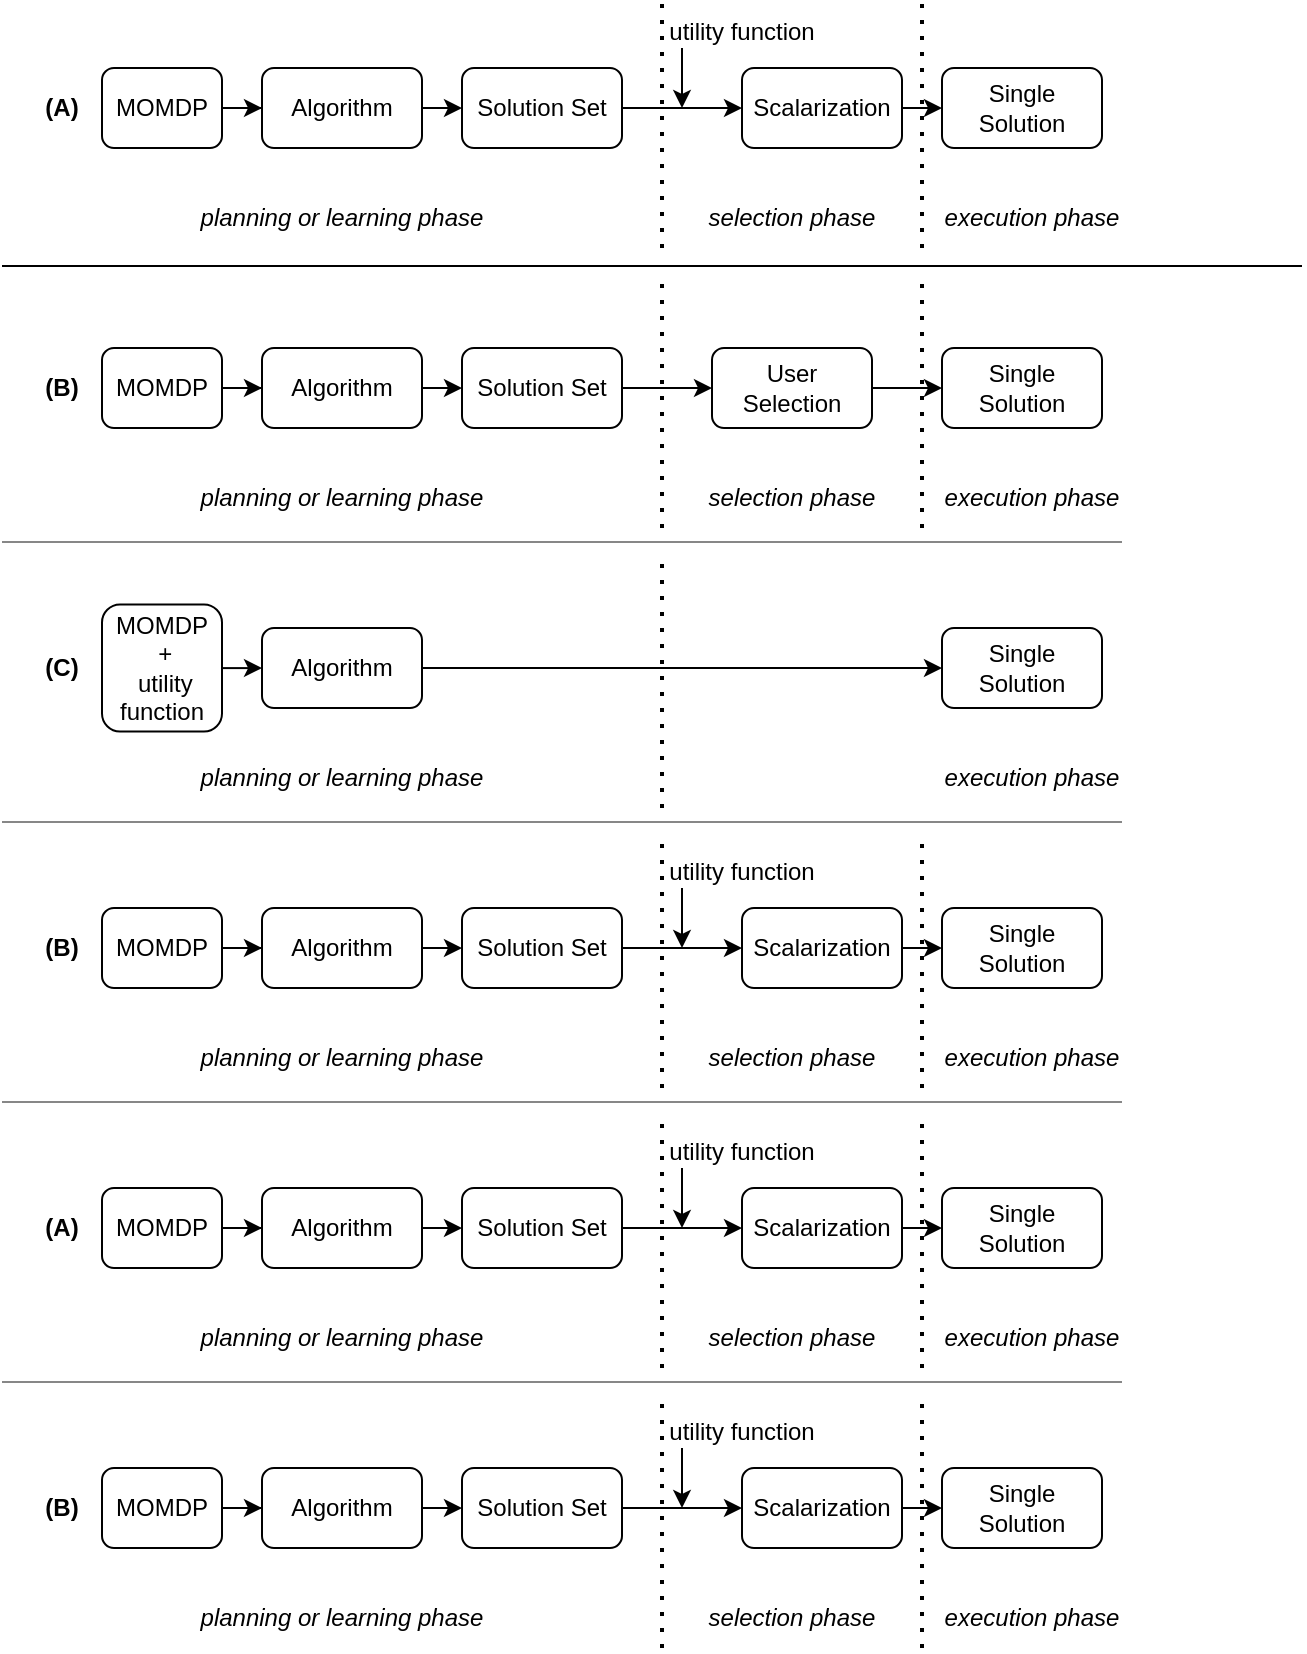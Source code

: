 <mxfile version="24.7.7">
  <diagram id="C5RBs43oDa-KdzZeNtuy" name="Page-1">
    <mxGraphModel dx="1434" dy="746" grid="1" gridSize="10" guides="1" tooltips="1" connect="1" arrows="1" fold="1" page="1" pageScale="1" pageWidth="827" pageHeight="1169" math="0" shadow="0">
      <root>
        <mxCell id="WIyWlLk6GJQsqaUBKTNV-0" />
        <mxCell id="WIyWlLk6GJQsqaUBKTNV-1" parent="WIyWlLk6GJQsqaUBKTNV-0" />
        <mxCell id="WIyWlLk6GJQsqaUBKTNV-2" value="" style="rounded=0;html=1;jettySize=auto;orthogonalLoop=1;fontSize=11;endArrow=classic;endFill=1;endSize=6;strokeWidth=1;shadow=0;labelBackgroundColor=none;edgeStyle=orthogonalEdgeStyle;entryX=0;entryY=0.5;entryDx=0;entryDy=0;" parent="WIyWlLk6GJQsqaUBKTNV-1" source="WIyWlLk6GJQsqaUBKTNV-3" target="WIyWlLk6GJQsqaUBKTNV-7" edge="1">
          <mxGeometry relative="1" as="geometry">
            <mxPoint x="160" y="73" as="targetPoint" />
          </mxGeometry>
        </mxCell>
        <mxCell id="WIyWlLk6GJQsqaUBKTNV-3" value="MOMDP" style="rounded=1;whiteSpace=wrap;html=1;fontSize=12;glass=0;strokeWidth=1;shadow=0;" parent="WIyWlLk6GJQsqaUBKTNV-1" vertex="1">
          <mxGeometry x="50" y="53" width="60" height="40" as="geometry" />
        </mxCell>
        <mxCell id="WIyWlLk6GJQsqaUBKTNV-4" value="" style="rounded=0;html=1;jettySize=auto;orthogonalLoop=1;fontSize=11;endArrow=classic;endFill=1;endSize=6;strokeWidth=1;shadow=0;labelBackgroundColor=none;edgeStyle=orthogonalEdgeStyle;exitX=1;exitY=0.5;exitDx=0;exitDy=0;entryX=0;entryY=0.5;entryDx=0;entryDy=0;" parent="WIyWlLk6GJQsqaUBKTNV-1" source="WIyWlLk6GJQsqaUBKTNV-7" target="co0fmw5V9fzFpIDW-5lj-5" edge="1">
          <mxGeometry y="20" relative="1" as="geometry">
            <mxPoint as="offset" />
            <mxPoint x="210" y="113" as="sourcePoint" />
            <mxPoint x="280" y="73" as="targetPoint" />
          </mxGeometry>
        </mxCell>
        <mxCell id="WIyWlLk6GJQsqaUBKTNV-7" value="Algorithm" style="rounded=1;whiteSpace=wrap;html=1;fontSize=12;glass=0;strokeWidth=1;shadow=0;" parent="WIyWlLk6GJQsqaUBKTNV-1" vertex="1">
          <mxGeometry x="130" y="53" width="80" height="40" as="geometry" />
        </mxCell>
        <mxCell id="co0fmw5V9fzFpIDW-5lj-0" value="" style="endArrow=none;dashed=1;html=1;dashPattern=1 3;strokeWidth=2;rounded=0;entryX=0;entryY=0;entryDx=0;entryDy=0;" edge="1" parent="WIyWlLk6GJQsqaUBKTNV-1" target="co0fmw5V9fzFpIDW-5lj-9">
          <mxGeometry width="50" height="50" relative="1" as="geometry">
            <mxPoint x="330" y="143" as="sourcePoint" />
            <mxPoint x="330" y="-17" as="targetPoint" />
          </mxGeometry>
        </mxCell>
        <mxCell id="co0fmw5V9fzFpIDW-5lj-1" value="Scalarization" style="rounded=1;whiteSpace=wrap;html=1;fontSize=12;glass=0;strokeWidth=1;shadow=0;" vertex="1" parent="WIyWlLk6GJQsqaUBKTNV-1">
          <mxGeometry x="370" y="53" width="80" height="40" as="geometry" />
        </mxCell>
        <mxCell id="co0fmw5V9fzFpIDW-5lj-3" value="" style="edgeStyle=orthogonalEdgeStyle;rounded=0;orthogonalLoop=1;jettySize=auto;html=1;exitX=1;exitY=0.5;exitDx=0;exitDy=0;entryX=0;entryY=0.5;entryDx=0;entryDy=0;" edge="1" parent="WIyWlLk6GJQsqaUBKTNV-1" source="co0fmw5V9fzFpIDW-5lj-1" target="co0fmw5V9fzFpIDW-5lj-4">
          <mxGeometry relative="1" as="geometry">
            <mxPoint x="500" y="73" as="sourcePoint" />
            <mxPoint x="390" y="73" as="targetPoint" />
          </mxGeometry>
        </mxCell>
        <mxCell id="co0fmw5V9fzFpIDW-5lj-4" value="Single Solution" style="rounded=1;whiteSpace=wrap;html=1;fontSize=12;glass=0;strokeWidth=1;shadow=0;" vertex="1" parent="WIyWlLk6GJQsqaUBKTNV-1">
          <mxGeometry x="470" y="53" width="80" height="40" as="geometry" />
        </mxCell>
        <mxCell id="co0fmw5V9fzFpIDW-5lj-7" value="" style="edgeStyle=orthogonalEdgeStyle;rounded=0;orthogonalLoop=1;jettySize=auto;html=1;" edge="1" parent="WIyWlLk6GJQsqaUBKTNV-1" source="co0fmw5V9fzFpIDW-5lj-5" target="co0fmw5V9fzFpIDW-5lj-1">
          <mxGeometry relative="1" as="geometry" />
        </mxCell>
        <mxCell id="co0fmw5V9fzFpIDW-5lj-5" value="Solution Set" style="rounded=1;whiteSpace=wrap;html=1;fontSize=12;glass=0;strokeWidth=1;shadow=0;" vertex="1" parent="WIyWlLk6GJQsqaUBKTNV-1">
          <mxGeometry x="230" y="53" width="80" height="40" as="geometry" />
        </mxCell>
        <mxCell id="co0fmw5V9fzFpIDW-5lj-8" value="" style="endArrow=classic;html=1;rounded=0;" edge="1" parent="WIyWlLk6GJQsqaUBKTNV-1">
          <mxGeometry width="50" height="50" relative="1" as="geometry">
            <mxPoint x="340" y="43" as="sourcePoint" />
            <mxPoint x="340" y="73" as="targetPoint" />
          </mxGeometry>
        </mxCell>
        <mxCell id="co0fmw5V9fzFpIDW-5lj-9" value="utility function" style="text;html=1;align=center;verticalAlign=middle;whiteSpace=wrap;rounded=0;" vertex="1" parent="WIyWlLk6GJQsqaUBKTNV-1">
          <mxGeometry x="330" y="20" width="80" height="30" as="geometry" />
        </mxCell>
        <mxCell id="co0fmw5V9fzFpIDW-5lj-11" value="&lt;b&gt;(A)&lt;/b&gt;" style="text;html=1;align=center;verticalAlign=middle;whiteSpace=wrap;rounded=0;" vertex="1" parent="WIyWlLk6GJQsqaUBKTNV-1">
          <mxGeometry y="58" width="60" height="30" as="geometry" />
        </mxCell>
        <mxCell id="co0fmw5V9fzFpIDW-5lj-12" value="&lt;i&gt;planning or learning phase&lt;/i&gt;" style="text;html=1;align=center;verticalAlign=middle;whiteSpace=wrap;rounded=0;" vertex="1" parent="WIyWlLk6GJQsqaUBKTNV-1">
          <mxGeometry x="95" y="113" width="150" height="30" as="geometry" />
        </mxCell>
        <mxCell id="co0fmw5V9fzFpIDW-5lj-13" value="&lt;i&gt;selection phase&lt;/i&gt;" style="text;html=1;align=center;verticalAlign=middle;whiteSpace=wrap;rounded=0;" vertex="1" parent="WIyWlLk6GJQsqaUBKTNV-1">
          <mxGeometry x="350" y="113" width="90" height="30" as="geometry" />
        </mxCell>
        <mxCell id="co0fmw5V9fzFpIDW-5lj-14" value="" style="endArrow=none;dashed=1;html=1;dashPattern=1 3;strokeWidth=2;rounded=0;entryX=0;entryY=0;entryDx=0;entryDy=0;" edge="1" parent="WIyWlLk6GJQsqaUBKTNV-1">
          <mxGeometry width="50" height="50" relative="1" as="geometry">
            <mxPoint x="460" y="143" as="sourcePoint" />
            <mxPoint x="460" y="20" as="targetPoint" />
          </mxGeometry>
        </mxCell>
        <mxCell id="co0fmw5V9fzFpIDW-5lj-15" value="&lt;i&gt;execution phase&lt;/i&gt;" style="text;html=1;align=center;verticalAlign=middle;whiteSpace=wrap;rounded=0;" vertex="1" parent="WIyWlLk6GJQsqaUBKTNV-1">
          <mxGeometry x="470" y="113" width="90" height="30" as="geometry" />
        </mxCell>
        <mxCell id="co0fmw5V9fzFpIDW-5lj-16" value="" style="rounded=0;html=1;jettySize=auto;orthogonalLoop=1;fontSize=11;endArrow=classic;endFill=1;endSize=6;strokeWidth=1;shadow=0;labelBackgroundColor=none;edgeStyle=orthogonalEdgeStyle;entryX=0;entryY=0.5;entryDx=0;entryDy=0;" edge="1" parent="WIyWlLk6GJQsqaUBKTNV-1" source="co0fmw5V9fzFpIDW-5lj-17" target="co0fmw5V9fzFpIDW-5lj-19">
          <mxGeometry relative="1" as="geometry">
            <mxPoint x="160" y="213" as="targetPoint" />
          </mxGeometry>
        </mxCell>
        <mxCell id="co0fmw5V9fzFpIDW-5lj-17" value="MOMDP" style="rounded=1;whiteSpace=wrap;html=1;fontSize=12;glass=0;strokeWidth=1;shadow=0;" vertex="1" parent="WIyWlLk6GJQsqaUBKTNV-1">
          <mxGeometry x="50" y="193" width="60" height="40" as="geometry" />
        </mxCell>
        <mxCell id="co0fmw5V9fzFpIDW-5lj-18" value="" style="rounded=0;html=1;jettySize=auto;orthogonalLoop=1;fontSize=11;endArrow=classic;endFill=1;endSize=6;strokeWidth=1;shadow=0;labelBackgroundColor=none;edgeStyle=orthogonalEdgeStyle;exitX=1;exitY=0.5;exitDx=0;exitDy=0;entryX=0;entryY=0.5;entryDx=0;entryDy=0;" edge="1" parent="WIyWlLk6GJQsqaUBKTNV-1" source="co0fmw5V9fzFpIDW-5lj-19" target="co0fmw5V9fzFpIDW-5lj-25">
          <mxGeometry y="20" relative="1" as="geometry">
            <mxPoint as="offset" />
            <mxPoint x="210" y="253" as="sourcePoint" />
            <mxPoint x="280" y="213" as="targetPoint" />
          </mxGeometry>
        </mxCell>
        <mxCell id="co0fmw5V9fzFpIDW-5lj-19" value="Algorithm" style="rounded=1;whiteSpace=wrap;html=1;fontSize=12;glass=0;strokeWidth=1;shadow=0;" vertex="1" parent="WIyWlLk6GJQsqaUBKTNV-1">
          <mxGeometry x="130" y="193" width="80" height="40" as="geometry" />
        </mxCell>
        <mxCell id="co0fmw5V9fzFpIDW-5lj-20" value="" style="endArrow=none;dashed=1;html=1;dashPattern=1 3;strokeWidth=2;rounded=0;entryX=0;entryY=0;entryDx=0;entryDy=0;" edge="1" parent="WIyWlLk6GJQsqaUBKTNV-1">
          <mxGeometry width="50" height="50" relative="1" as="geometry">
            <mxPoint x="330" y="283" as="sourcePoint" />
            <mxPoint x="330" y="160" as="targetPoint" />
          </mxGeometry>
        </mxCell>
        <mxCell id="co0fmw5V9fzFpIDW-5lj-21" value="User Selection" style="rounded=1;whiteSpace=wrap;html=1;fontSize=12;glass=0;strokeWidth=1;shadow=0;" vertex="1" parent="WIyWlLk6GJQsqaUBKTNV-1">
          <mxGeometry x="355" y="193" width="80" height="40" as="geometry" />
        </mxCell>
        <mxCell id="co0fmw5V9fzFpIDW-5lj-22" value="" style="edgeStyle=orthogonalEdgeStyle;rounded=0;orthogonalLoop=1;jettySize=auto;html=1;exitX=1;exitY=0.5;exitDx=0;exitDy=0;entryX=0;entryY=0.5;entryDx=0;entryDy=0;" edge="1" parent="WIyWlLk6GJQsqaUBKTNV-1" source="co0fmw5V9fzFpIDW-5lj-21" target="co0fmw5V9fzFpIDW-5lj-23">
          <mxGeometry relative="1" as="geometry">
            <mxPoint x="500" y="213" as="sourcePoint" />
            <mxPoint x="390" y="213" as="targetPoint" />
          </mxGeometry>
        </mxCell>
        <mxCell id="co0fmw5V9fzFpIDW-5lj-23" value="Single Solution" style="rounded=1;whiteSpace=wrap;html=1;fontSize=12;glass=0;strokeWidth=1;shadow=0;" vertex="1" parent="WIyWlLk6GJQsqaUBKTNV-1">
          <mxGeometry x="470" y="193" width="80" height="40" as="geometry" />
        </mxCell>
        <mxCell id="co0fmw5V9fzFpIDW-5lj-24" value="" style="edgeStyle=orthogonalEdgeStyle;rounded=0;orthogonalLoop=1;jettySize=auto;html=1;" edge="1" parent="WIyWlLk6GJQsqaUBKTNV-1" source="co0fmw5V9fzFpIDW-5lj-25" target="co0fmw5V9fzFpIDW-5lj-21">
          <mxGeometry relative="1" as="geometry" />
        </mxCell>
        <mxCell id="co0fmw5V9fzFpIDW-5lj-25" value="Solution Set" style="rounded=1;whiteSpace=wrap;html=1;fontSize=12;glass=0;strokeWidth=1;shadow=0;" vertex="1" parent="WIyWlLk6GJQsqaUBKTNV-1">
          <mxGeometry x="230" y="193" width="80" height="40" as="geometry" />
        </mxCell>
        <mxCell id="co0fmw5V9fzFpIDW-5lj-28" value="&lt;b&gt;(B)&lt;/b&gt;" style="text;html=1;align=center;verticalAlign=middle;whiteSpace=wrap;rounded=0;" vertex="1" parent="WIyWlLk6GJQsqaUBKTNV-1">
          <mxGeometry y="198" width="60" height="30" as="geometry" />
        </mxCell>
        <mxCell id="co0fmw5V9fzFpIDW-5lj-29" value="&lt;i&gt;planning or learning phase&lt;/i&gt;" style="text;html=1;align=center;verticalAlign=middle;whiteSpace=wrap;rounded=0;" vertex="1" parent="WIyWlLk6GJQsqaUBKTNV-1">
          <mxGeometry x="95" y="253" width="150" height="30" as="geometry" />
        </mxCell>
        <mxCell id="co0fmw5V9fzFpIDW-5lj-30" value="&lt;i&gt;selection phase&lt;/i&gt;" style="text;html=1;align=center;verticalAlign=middle;whiteSpace=wrap;rounded=0;" vertex="1" parent="WIyWlLk6GJQsqaUBKTNV-1">
          <mxGeometry x="350" y="253" width="90" height="30" as="geometry" />
        </mxCell>
        <mxCell id="co0fmw5V9fzFpIDW-5lj-31" value="" style="endArrow=none;dashed=1;html=1;dashPattern=1 3;strokeWidth=2;rounded=0;entryX=0;entryY=0;entryDx=0;entryDy=0;" edge="1" parent="WIyWlLk6GJQsqaUBKTNV-1">
          <mxGeometry width="50" height="50" relative="1" as="geometry">
            <mxPoint x="460" y="283" as="sourcePoint" />
            <mxPoint x="460" y="160" as="targetPoint" />
          </mxGeometry>
        </mxCell>
        <mxCell id="co0fmw5V9fzFpIDW-5lj-32" value="&lt;i&gt;execution phase&lt;/i&gt;" style="text;html=1;align=center;verticalAlign=middle;whiteSpace=wrap;rounded=0;" vertex="1" parent="WIyWlLk6GJQsqaUBKTNV-1">
          <mxGeometry x="470" y="253" width="90" height="30" as="geometry" />
        </mxCell>
        <mxCell id="co0fmw5V9fzFpIDW-5lj-33" value="" style="rounded=0;html=1;jettySize=auto;orthogonalLoop=1;fontSize=11;endArrow=classic;endFill=1;endSize=6;strokeWidth=1;shadow=0;labelBackgroundColor=none;edgeStyle=orthogonalEdgeStyle;entryX=0;entryY=0.5;entryDx=0;entryDy=0;" edge="1" parent="WIyWlLk6GJQsqaUBKTNV-1" source="co0fmw5V9fzFpIDW-5lj-34" target="co0fmw5V9fzFpIDW-5lj-36">
          <mxGeometry relative="1" as="geometry">
            <mxPoint x="160" y="353" as="targetPoint" />
          </mxGeometry>
        </mxCell>
        <mxCell id="co0fmw5V9fzFpIDW-5lj-34" value="MOMDP&lt;div&gt;&amp;nbsp;+&lt;/div&gt;&lt;div&gt;&amp;nbsp;utility function&lt;/div&gt;" style="rounded=1;whiteSpace=wrap;html=1;fontSize=12;glass=0;strokeWidth=1;shadow=0;" vertex="1" parent="WIyWlLk6GJQsqaUBKTNV-1">
          <mxGeometry x="50" y="321.25" width="60" height="63.5" as="geometry" />
        </mxCell>
        <mxCell id="co0fmw5V9fzFpIDW-5lj-35" value="" style="rounded=0;html=1;jettySize=auto;orthogonalLoop=1;fontSize=11;endArrow=classic;endFill=1;endSize=6;strokeWidth=1;shadow=0;labelBackgroundColor=none;edgeStyle=orthogonalEdgeStyle;exitX=1;exitY=0.5;exitDx=0;exitDy=0;entryX=0;entryY=0.5;entryDx=0;entryDy=0;" edge="1" parent="WIyWlLk6GJQsqaUBKTNV-1" source="co0fmw5V9fzFpIDW-5lj-36" target="co0fmw5V9fzFpIDW-5lj-40">
          <mxGeometry y="20" relative="1" as="geometry">
            <mxPoint as="offset" />
            <mxPoint x="210" y="393" as="sourcePoint" />
            <mxPoint x="230" y="353" as="targetPoint" />
          </mxGeometry>
        </mxCell>
        <mxCell id="co0fmw5V9fzFpIDW-5lj-36" value="Algorithm" style="rounded=1;whiteSpace=wrap;html=1;fontSize=12;glass=0;strokeWidth=1;shadow=0;" vertex="1" parent="WIyWlLk6GJQsqaUBKTNV-1">
          <mxGeometry x="130" y="333" width="80" height="40" as="geometry" />
        </mxCell>
        <mxCell id="co0fmw5V9fzFpIDW-5lj-37" value="" style="endArrow=none;dashed=1;html=1;dashPattern=1 3;strokeWidth=2;rounded=0;entryX=0;entryY=0;entryDx=0;entryDy=0;" edge="1" parent="WIyWlLk6GJQsqaUBKTNV-1">
          <mxGeometry width="50" height="50" relative="1" as="geometry">
            <mxPoint x="330" y="423" as="sourcePoint" />
            <mxPoint x="330" y="300" as="targetPoint" />
          </mxGeometry>
        </mxCell>
        <mxCell id="co0fmw5V9fzFpIDW-5lj-40" value="Single Solution" style="rounded=1;whiteSpace=wrap;html=1;fontSize=12;glass=0;strokeWidth=1;shadow=0;" vertex="1" parent="WIyWlLk6GJQsqaUBKTNV-1">
          <mxGeometry x="470" y="333" width="80" height="40" as="geometry" />
        </mxCell>
        <mxCell id="co0fmw5V9fzFpIDW-5lj-45" value="&lt;b&gt;(C)&lt;/b&gt;" style="text;html=1;align=center;verticalAlign=middle;whiteSpace=wrap;rounded=0;" vertex="1" parent="WIyWlLk6GJQsqaUBKTNV-1">
          <mxGeometry y="338" width="60" height="30" as="geometry" />
        </mxCell>
        <mxCell id="co0fmw5V9fzFpIDW-5lj-46" value="&lt;i&gt;planning or learning phase&lt;/i&gt;" style="text;html=1;align=center;verticalAlign=middle;whiteSpace=wrap;rounded=0;" vertex="1" parent="WIyWlLk6GJQsqaUBKTNV-1">
          <mxGeometry x="95" y="393" width="150" height="30" as="geometry" />
        </mxCell>
        <mxCell id="co0fmw5V9fzFpIDW-5lj-49" value="&lt;i&gt;execution phase&lt;/i&gt;" style="text;html=1;align=center;verticalAlign=middle;whiteSpace=wrap;rounded=0;" vertex="1" parent="WIyWlLk6GJQsqaUBKTNV-1">
          <mxGeometry x="470" y="393" width="90" height="30" as="geometry" />
        </mxCell>
        <mxCell id="co0fmw5V9fzFpIDW-5lj-50" value="" style="rounded=0;html=1;jettySize=auto;orthogonalLoop=1;fontSize=11;endArrow=classic;endFill=1;endSize=6;strokeWidth=1;shadow=0;labelBackgroundColor=none;edgeStyle=orthogonalEdgeStyle;entryX=0;entryY=0.5;entryDx=0;entryDy=0;" edge="1" parent="WIyWlLk6GJQsqaUBKTNV-1" source="co0fmw5V9fzFpIDW-5lj-51" target="co0fmw5V9fzFpIDW-5lj-53">
          <mxGeometry relative="1" as="geometry">
            <mxPoint x="160" y="493" as="targetPoint" />
          </mxGeometry>
        </mxCell>
        <mxCell id="co0fmw5V9fzFpIDW-5lj-51" value="MOMDP" style="rounded=1;whiteSpace=wrap;html=1;fontSize=12;glass=0;strokeWidth=1;shadow=0;" vertex="1" parent="WIyWlLk6GJQsqaUBKTNV-1">
          <mxGeometry x="50" y="473" width="60" height="40" as="geometry" />
        </mxCell>
        <mxCell id="co0fmw5V9fzFpIDW-5lj-52" value="" style="rounded=0;html=1;jettySize=auto;orthogonalLoop=1;fontSize=11;endArrow=classic;endFill=1;endSize=6;strokeWidth=1;shadow=0;labelBackgroundColor=none;edgeStyle=orthogonalEdgeStyle;exitX=1;exitY=0.5;exitDx=0;exitDy=0;entryX=0;entryY=0.5;entryDx=0;entryDy=0;" edge="1" parent="WIyWlLk6GJQsqaUBKTNV-1" source="co0fmw5V9fzFpIDW-5lj-53" target="co0fmw5V9fzFpIDW-5lj-59">
          <mxGeometry y="20" relative="1" as="geometry">
            <mxPoint as="offset" />
            <mxPoint x="210" y="533" as="sourcePoint" />
            <mxPoint x="280" y="493" as="targetPoint" />
          </mxGeometry>
        </mxCell>
        <mxCell id="co0fmw5V9fzFpIDW-5lj-53" value="Algorithm" style="rounded=1;whiteSpace=wrap;html=1;fontSize=12;glass=0;strokeWidth=1;shadow=0;" vertex="1" parent="WIyWlLk6GJQsqaUBKTNV-1">
          <mxGeometry x="130" y="473" width="80" height="40" as="geometry" />
        </mxCell>
        <mxCell id="co0fmw5V9fzFpIDW-5lj-54" value="" style="endArrow=none;dashed=1;html=1;dashPattern=1 3;strokeWidth=2;rounded=0;entryX=0;entryY=0;entryDx=0;entryDy=0;" edge="1" parent="WIyWlLk6GJQsqaUBKTNV-1" target="co0fmw5V9fzFpIDW-5lj-61">
          <mxGeometry width="50" height="50" relative="1" as="geometry">
            <mxPoint x="330" y="563" as="sourcePoint" />
            <mxPoint x="330" y="403" as="targetPoint" />
          </mxGeometry>
        </mxCell>
        <mxCell id="co0fmw5V9fzFpIDW-5lj-55" value="Scalarization" style="rounded=1;whiteSpace=wrap;html=1;fontSize=12;glass=0;strokeWidth=1;shadow=0;" vertex="1" parent="WIyWlLk6GJQsqaUBKTNV-1">
          <mxGeometry x="370" y="473" width="80" height="40" as="geometry" />
        </mxCell>
        <mxCell id="co0fmw5V9fzFpIDW-5lj-56" value="" style="edgeStyle=orthogonalEdgeStyle;rounded=0;orthogonalLoop=1;jettySize=auto;html=1;exitX=1;exitY=0.5;exitDx=0;exitDy=0;entryX=0;entryY=0.5;entryDx=0;entryDy=0;" edge="1" parent="WIyWlLk6GJQsqaUBKTNV-1" source="co0fmw5V9fzFpIDW-5lj-55" target="co0fmw5V9fzFpIDW-5lj-57">
          <mxGeometry relative="1" as="geometry">
            <mxPoint x="500" y="493" as="sourcePoint" />
            <mxPoint x="390" y="493" as="targetPoint" />
          </mxGeometry>
        </mxCell>
        <mxCell id="co0fmw5V9fzFpIDW-5lj-57" value="Single Solution" style="rounded=1;whiteSpace=wrap;html=1;fontSize=12;glass=0;strokeWidth=1;shadow=0;" vertex="1" parent="WIyWlLk6GJQsqaUBKTNV-1">
          <mxGeometry x="470" y="473" width="80" height="40" as="geometry" />
        </mxCell>
        <mxCell id="co0fmw5V9fzFpIDW-5lj-58" value="" style="edgeStyle=orthogonalEdgeStyle;rounded=0;orthogonalLoop=1;jettySize=auto;html=1;" edge="1" parent="WIyWlLk6GJQsqaUBKTNV-1" source="co0fmw5V9fzFpIDW-5lj-59" target="co0fmw5V9fzFpIDW-5lj-55">
          <mxGeometry relative="1" as="geometry" />
        </mxCell>
        <mxCell id="co0fmw5V9fzFpIDW-5lj-59" value="Solution Set" style="rounded=1;whiteSpace=wrap;html=1;fontSize=12;glass=0;strokeWidth=1;shadow=0;" vertex="1" parent="WIyWlLk6GJQsqaUBKTNV-1">
          <mxGeometry x="230" y="473" width="80" height="40" as="geometry" />
        </mxCell>
        <mxCell id="co0fmw5V9fzFpIDW-5lj-60" value="" style="endArrow=classic;html=1;rounded=0;" edge="1" parent="WIyWlLk6GJQsqaUBKTNV-1">
          <mxGeometry width="50" height="50" relative="1" as="geometry">
            <mxPoint x="340" y="463" as="sourcePoint" />
            <mxPoint x="340" y="493" as="targetPoint" />
          </mxGeometry>
        </mxCell>
        <mxCell id="co0fmw5V9fzFpIDW-5lj-61" value="utility function" style="text;html=1;align=center;verticalAlign=middle;whiteSpace=wrap;rounded=0;" vertex="1" parent="WIyWlLk6GJQsqaUBKTNV-1">
          <mxGeometry x="330" y="440" width="80" height="30" as="geometry" />
        </mxCell>
        <mxCell id="co0fmw5V9fzFpIDW-5lj-62" value="&lt;b&gt;(B)&lt;/b&gt;" style="text;html=1;align=center;verticalAlign=middle;whiteSpace=wrap;rounded=0;" vertex="1" parent="WIyWlLk6GJQsqaUBKTNV-1">
          <mxGeometry y="478" width="60" height="30" as="geometry" />
        </mxCell>
        <mxCell id="co0fmw5V9fzFpIDW-5lj-63" value="&lt;i&gt;planning or learning phase&lt;/i&gt;" style="text;html=1;align=center;verticalAlign=middle;whiteSpace=wrap;rounded=0;" vertex="1" parent="WIyWlLk6GJQsqaUBKTNV-1">
          <mxGeometry x="95" y="533" width="150" height="30" as="geometry" />
        </mxCell>
        <mxCell id="co0fmw5V9fzFpIDW-5lj-64" value="&lt;i&gt;selection phase&lt;/i&gt;" style="text;html=1;align=center;verticalAlign=middle;whiteSpace=wrap;rounded=0;" vertex="1" parent="WIyWlLk6GJQsqaUBKTNV-1">
          <mxGeometry x="350" y="533" width="90" height="30" as="geometry" />
        </mxCell>
        <mxCell id="co0fmw5V9fzFpIDW-5lj-65" value="" style="endArrow=none;dashed=1;html=1;dashPattern=1 3;strokeWidth=2;rounded=0;entryX=0;entryY=0;entryDx=0;entryDy=0;" edge="1" parent="WIyWlLk6GJQsqaUBKTNV-1">
          <mxGeometry width="50" height="50" relative="1" as="geometry">
            <mxPoint x="460" y="563" as="sourcePoint" />
            <mxPoint x="460" y="440" as="targetPoint" />
          </mxGeometry>
        </mxCell>
        <mxCell id="co0fmw5V9fzFpIDW-5lj-66" value="&lt;i&gt;execution phase&lt;/i&gt;" style="text;html=1;align=center;verticalAlign=middle;whiteSpace=wrap;rounded=0;" vertex="1" parent="WIyWlLk6GJQsqaUBKTNV-1">
          <mxGeometry x="470" y="533" width="90" height="30" as="geometry" />
        </mxCell>
        <mxCell id="co0fmw5V9fzFpIDW-5lj-67" value="" style="rounded=0;html=1;jettySize=auto;orthogonalLoop=1;fontSize=11;endArrow=classic;endFill=1;endSize=6;strokeWidth=1;shadow=0;labelBackgroundColor=none;edgeStyle=orthogonalEdgeStyle;entryX=0;entryY=0.5;entryDx=0;entryDy=0;" edge="1" parent="WIyWlLk6GJQsqaUBKTNV-1" source="co0fmw5V9fzFpIDW-5lj-68" target="co0fmw5V9fzFpIDW-5lj-70">
          <mxGeometry relative="1" as="geometry">
            <mxPoint x="160" y="633" as="targetPoint" />
          </mxGeometry>
        </mxCell>
        <mxCell id="co0fmw5V9fzFpIDW-5lj-68" value="MOMDP" style="rounded=1;whiteSpace=wrap;html=1;fontSize=12;glass=0;strokeWidth=1;shadow=0;" vertex="1" parent="WIyWlLk6GJQsqaUBKTNV-1">
          <mxGeometry x="50" y="613" width="60" height="40" as="geometry" />
        </mxCell>
        <mxCell id="co0fmw5V9fzFpIDW-5lj-69" value="" style="rounded=0;html=1;jettySize=auto;orthogonalLoop=1;fontSize=11;endArrow=classic;endFill=1;endSize=6;strokeWidth=1;shadow=0;labelBackgroundColor=none;edgeStyle=orthogonalEdgeStyle;exitX=1;exitY=0.5;exitDx=0;exitDy=0;entryX=0;entryY=0.5;entryDx=0;entryDy=0;" edge="1" parent="WIyWlLk6GJQsqaUBKTNV-1" source="co0fmw5V9fzFpIDW-5lj-70" target="co0fmw5V9fzFpIDW-5lj-76">
          <mxGeometry y="20" relative="1" as="geometry">
            <mxPoint as="offset" />
            <mxPoint x="210" y="673" as="sourcePoint" />
            <mxPoint x="280" y="633" as="targetPoint" />
          </mxGeometry>
        </mxCell>
        <mxCell id="co0fmw5V9fzFpIDW-5lj-70" value="Algorithm" style="rounded=1;whiteSpace=wrap;html=1;fontSize=12;glass=0;strokeWidth=1;shadow=0;" vertex="1" parent="WIyWlLk6GJQsqaUBKTNV-1">
          <mxGeometry x="130" y="613" width="80" height="40" as="geometry" />
        </mxCell>
        <mxCell id="co0fmw5V9fzFpIDW-5lj-71" value="" style="endArrow=none;dashed=1;html=1;dashPattern=1 3;strokeWidth=2;rounded=0;entryX=0;entryY=0;entryDx=0;entryDy=0;" edge="1" parent="WIyWlLk6GJQsqaUBKTNV-1" target="co0fmw5V9fzFpIDW-5lj-78">
          <mxGeometry width="50" height="50" relative="1" as="geometry">
            <mxPoint x="330" y="703" as="sourcePoint" />
            <mxPoint x="330" y="543" as="targetPoint" />
          </mxGeometry>
        </mxCell>
        <mxCell id="co0fmw5V9fzFpIDW-5lj-72" value="Scalarization" style="rounded=1;whiteSpace=wrap;html=1;fontSize=12;glass=0;strokeWidth=1;shadow=0;" vertex="1" parent="WIyWlLk6GJQsqaUBKTNV-1">
          <mxGeometry x="370" y="613" width="80" height="40" as="geometry" />
        </mxCell>
        <mxCell id="co0fmw5V9fzFpIDW-5lj-73" value="" style="edgeStyle=orthogonalEdgeStyle;rounded=0;orthogonalLoop=1;jettySize=auto;html=1;exitX=1;exitY=0.5;exitDx=0;exitDy=0;entryX=0;entryY=0.5;entryDx=0;entryDy=0;" edge="1" parent="WIyWlLk6GJQsqaUBKTNV-1" source="co0fmw5V9fzFpIDW-5lj-72" target="co0fmw5V9fzFpIDW-5lj-74">
          <mxGeometry relative="1" as="geometry">
            <mxPoint x="500" y="633" as="sourcePoint" />
            <mxPoint x="390" y="633" as="targetPoint" />
          </mxGeometry>
        </mxCell>
        <mxCell id="co0fmw5V9fzFpIDW-5lj-74" value="Single Solution" style="rounded=1;whiteSpace=wrap;html=1;fontSize=12;glass=0;strokeWidth=1;shadow=0;" vertex="1" parent="WIyWlLk6GJQsqaUBKTNV-1">
          <mxGeometry x="470" y="613" width="80" height="40" as="geometry" />
        </mxCell>
        <mxCell id="co0fmw5V9fzFpIDW-5lj-75" value="" style="edgeStyle=orthogonalEdgeStyle;rounded=0;orthogonalLoop=1;jettySize=auto;html=1;" edge="1" parent="WIyWlLk6GJQsqaUBKTNV-1" source="co0fmw5V9fzFpIDW-5lj-76" target="co0fmw5V9fzFpIDW-5lj-72">
          <mxGeometry relative="1" as="geometry" />
        </mxCell>
        <mxCell id="co0fmw5V9fzFpIDW-5lj-76" value="Solution Set" style="rounded=1;whiteSpace=wrap;html=1;fontSize=12;glass=0;strokeWidth=1;shadow=0;" vertex="1" parent="WIyWlLk6GJQsqaUBKTNV-1">
          <mxGeometry x="230" y="613" width="80" height="40" as="geometry" />
        </mxCell>
        <mxCell id="co0fmw5V9fzFpIDW-5lj-77" value="" style="endArrow=classic;html=1;rounded=0;" edge="1" parent="WIyWlLk6GJQsqaUBKTNV-1">
          <mxGeometry width="50" height="50" relative="1" as="geometry">
            <mxPoint x="340" y="603" as="sourcePoint" />
            <mxPoint x="340" y="633" as="targetPoint" />
          </mxGeometry>
        </mxCell>
        <mxCell id="co0fmw5V9fzFpIDW-5lj-78" value="utility function" style="text;html=1;align=center;verticalAlign=middle;whiteSpace=wrap;rounded=0;" vertex="1" parent="WIyWlLk6GJQsqaUBKTNV-1">
          <mxGeometry x="330" y="580" width="80" height="30" as="geometry" />
        </mxCell>
        <mxCell id="co0fmw5V9fzFpIDW-5lj-79" value="&lt;b&gt;(A)&lt;/b&gt;" style="text;html=1;align=center;verticalAlign=middle;whiteSpace=wrap;rounded=0;" vertex="1" parent="WIyWlLk6GJQsqaUBKTNV-1">
          <mxGeometry y="618" width="60" height="30" as="geometry" />
        </mxCell>
        <mxCell id="co0fmw5V9fzFpIDW-5lj-80" value="&lt;i&gt;planning or learning phase&lt;/i&gt;" style="text;html=1;align=center;verticalAlign=middle;whiteSpace=wrap;rounded=0;" vertex="1" parent="WIyWlLk6GJQsqaUBKTNV-1">
          <mxGeometry x="95" y="673" width="150" height="30" as="geometry" />
        </mxCell>
        <mxCell id="co0fmw5V9fzFpIDW-5lj-81" value="&lt;i&gt;selection phase&lt;/i&gt;" style="text;html=1;align=center;verticalAlign=middle;whiteSpace=wrap;rounded=0;" vertex="1" parent="WIyWlLk6GJQsqaUBKTNV-1">
          <mxGeometry x="350" y="673" width="90" height="30" as="geometry" />
        </mxCell>
        <mxCell id="co0fmw5V9fzFpIDW-5lj-82" value="" style="endArrow=none;dashed=1;html=1;dashPattern=1 3;strokeWidth=2;rounded=0;entryX=0;entryY=0;entryDx=0;entryDy=0;" edge="1" parent="WIyWlLk6GJQsqaUBKTNV-1">
          <mxGeometry width="50" height="50" relative="1" as="geometry">
            <mxPoint x="460" y="703" as="sourcePoint" />
            <mxPoint x="460" y="580" as="targetPoint" />
          </mxGeometry>
        </mxCell>
        <mxCell id="co0fmw5V9fzFpIDW-5lj-83" value="&lt;i&gt;execution phase&lt;/i&gt;" style="text;html=1;align=center;verticalAlign=middle;whiteSpace=wrap;rounded=0;" vertex="1" parent="WIyWlLk6GJQsqaUBKTNV-1">
          <mxGeometry x="470" y="673" width="90" height="30" as="geometry" />
        </mxCell>
        <mxCell id="co0fmw5V9fzFpIDW-5lj-84" value="" style="rounded=0;html=1;jettySize=auto;orthogonalLoop=1;fontSize=11;endArrow=classic;endFill=1;endSize=6;strokeWidth=1;shadow=0;labelBackgroundColor=none;edgeStyle=orthogonalEdgeStyle;entryX=0;entryY=0.5;entryDx=0;entryDy=0;" edge="1" parent="WIyWlLk6GJQsqaUBKTNV-1" source="co0fmw5V9fzFpIDW-5lj-85" target="co0fmw5V9fzFpIDW-5lj-87">
          <mxGeometry relative="1" as="geometry">
            <mxPoint x="160" y="773" as="targetPoint" />
          </mxGeometry>
        </mxCell>
        <mxCell id="co0fmw5V9fzFpIDW-5lj-85" value="MOMDP" style="rounded=1;whiteSpace=wrap;html=1;fontSize=12;glass=0;strokeWidth=1;shadow=0;" vertex="1" parent="WIyWlLk6GJQsqaUBKTNV-1">
          <mxGeometry x="50" y="753" width="60" height="40" as="geometry" />
        </mxCell>
        <mxCell id="co0fmw5V9fzFpIDW-5lj-86" value="" style="rounded=0;html=1;jettySize=auto;orthogonalLoop=1;fontSize=11;endArrow=classic;endFill=1;endSize=6;strokeWidth=1;shadow=0;labelBackgroundColor=none;edgeStyle=orthogonalEdgeStyle;exitX=1;exitY=0.5;exitDx=0;exitDy=0;entryX=0;entryY=0.5;entryDx=0;entryDy=0;" edge="1" parent="WIyWlLk6GJQsqaUBKTNV-1" source="co0fmw5V9fzFpIDW-5lj-87" target="co0fmw5V9fzFpIDW-5lj-93">
          <mxGeometry y="20" relative="1" as="geometry">
            <mxPoint as="offset" />
            <mxPoint x="210" y="813" as="sourcePoint" />
            <mxPoint x="280" y="773" as="targetPoint" />
          </mxGeometry>
        </mxCell>
        <mxCell id="co0fmw5V9fzFpIDW-5lj-87" value="Algorithm" style="rounded=1;whiteSpace=wrap;html=1;fontSize=12;glass=0;strokeWidth=1;shadow=0;" vertex="1" parent="WIyWlLk6GJQsqaUBKTNV-1">
          <mxGeometry x="130" y="753" width="80" height="40" as="geometry" />
        </mxCell>
        <mxCell id="co0fmw5V9fzFpIDW-5lj-88" value="" style="endArrow=none;dashed=1;html=1;dashPattern=1 3;strokeWidth=2;rounded=0;entryX=0;entryY=0;entryDx=0;entryDy=0;" edge="1" parent="WIyWlLk6GJQsqaUBKTNV-1" target="co0fmw5V9fzFpIDW-5lj-95">
          <mxGeometry width="50" height="50" relative="1" as="geometry">
            <mxPoint x="330" y="843" as="sourcePoint" />
            <mxPoint x="330" y="683" as="targetPoint" />
          </mxGeometry>
        </mxCell>
        <mxCell id="co0fmw5V9fzFpIDW-5lj-89" value="Scalarization" style="rounded=1;whiteSpace=wrap;html=1;fontSize=12;glass=0;strokeWidth=1;shadow=0;" vertex="1" parent="WIyWlLk6GJQsqaUBKTNV-1">
          <mxGeometry x="370" y="753" width="80" height="40" as="geometry" />
        </mxCell>
        <mxCell id="co0fmw5V9fzFpIDW-5lj-90" value="" style="edgeStyle=orthogonalEdgeStyle;rounded=0;orthogonalLoop=1;jettySize=auto;html=1;exitX=1;exitY=0.5;exitDx=0;exitDy=0;entryX=0;entryY=0.5;entryDx=0;entryDy=0;" edge="1" parent="WIyWlLk6GJQsqaUBKTNV-1" source="co0fmw5V9fzFpIDW-5lj-89" target="co0fmw5V9fzFpIDW-5lj-91">
          <mxGeometry relative="1" as="geometry">
            <mxPoint x="500" y="773" as="sourcePoint" />
            <mxPoint x="390" y="773" as="targetPoint" />
          </mxGeometry>
        </mxCell>
        <mxCell id="co0fmw5V9fzFpIDW-5lj-91" value="Single Solution" style="rounded=1;whiteSpace=wrap;html=1;fontSize=12;glass=0;strokeWidth=1;shadow=0;" vertex="1" parent="WIyWlLk6GJQsqaUBKTNV-1">
          <mxGeometry x="470" y="753" width="80" height="40" as="geometry" />
        </mxCell>
        <mxCell id="co0fmw5V9fzFpIDW-5lj-92" value="" style="edgeStyle=orthogonalEdgeStyle;rounded=0;orthogonalLoop=1;jettySize=auto;html=1;" edge="1" parent="WIyWlLk6GJQsqaUBKTNV-1" source="co0fmw5V9fzFpIDW-5lj-93" target="co0fmw5V9fzFpIDW-5lj-89">
          <mxGeometry relative="1" as="geometry" />
        </mxCell>
        <mxCell id="co0fmw5V9fzFpIDW-5lj-93" value="Solution Set" style="rounded=1;whiteSpace=wrap;html=1;fontSize=12;glass=0;strokeWidth=1;shadow=0;" vertex="1" parent="WIyWlLk6GJQsqaUBKTNV-1">
          <mxGeometry x="230" y="753" width="80" height="40" as="geometry" />
        </mxCell>
        <mxCell id="co0fmw5V9fzFpIDW-5lj-94" value="" style="endArrow=classic;html=1;rounded=0;" edge="1" parent="WIyWlLk6GJQsqaUBKTNV-1">
          <mxGeometry width="50" height="50" relative="1" as="geometry">
            <mxPoint x="340" y="743" as="sourcePoint" />
            <mxPoint x="340" y="773" as="targetPoint" />
          </mxGeometry>
        </mxCell>
        <mxCell id="co0fmw5V9fzFpIDW-5lj-95" value="utility function" style="text;html=1;align=center;verticalAlign=middle;whiteSpace=wrap;rounded=0;" vertex="1" parent="WIyWlLk6GJQsqaUBKTNV-1">
          <mxGeometry x="330" y="720" width="80" height="30" as="geometry" />
        </mxCell>
        <mxCell id="co0fmw5V9fzFpIDW-5lj-96" value="&lt;b&gt;(B)&lt;/b&gt;" style="text;html=1;align=center;verticalAlign=middle;whiteSpace=wrap;rounded=0;" vertex="1" parent="WIyWlLk6GJQsqaUBKTNV-1">
          <mxGeometry y="758" width="60" height="30" as="geometry" />
        </mxCell>
        <mxCell id="co0fmw5V9fzFpIDW-5lj-97" value="&lt;i&gt;planning or learning phase&lt;/i&gt;" style="text;html=1;align=center;verticalAlign=middle;whiteSpace=wrap;rounded=0;" vertex="1" parent="WIyWlLk6GJQsqaUBKTNV-1">
          <mxGeometry x="95" y="813" width="150" height="30" as="geometry" />
        </mxCell>
        <mxCell id="co0fmw5V9fzFpIDW-5lj-98" value="&lt;i&gt;selection phase&lt;/i&gt;" style="text;html=1;align=center;verticalAlign=middle;whiteSpace=wrap;rounded=0;" vertex="1" parent="WIyWlLk6GJQsqaUBKTNV-1">
          <mxGeometry x="350" y="813" width="90" height="30" as="geometry" />
        </mxCell>
        <mxCell id="co0fmw5V9fzFpIDW-5lj-99" value="" style="endArrow=none;dashed=1;html=1;dashPattern=1 3;strokeWidth=2;rounded=0;entryX=0;entryY=0;entryDx=0;entryDy=0;" edge="1" parent="WIyWlLk6GJQsqaUBKTNV-1">
          <mxGeometry width="50" height="50" relative="1" as="geometry">
            <mxPoint x="460" y="843" as="sourcePoint" />
            <mxPoint x="460" y="720" as="targetPoint" />
          </mxGeometry>
        </mxCell>
        <mxCell id="co0fmw5V9fzFpIDW-5lj-100" value="&lt;i&gt;execution phase&lt;/i&gt;" style="text;html=1;align=center;verticalAlign=middle;whiteSpace=wrap;rounded=0;" vertex="1" parent="WIyWlLk6GJQsqaUBKTNV-1">
          <mxGeometry x="470" y="813" width="90" height="30" as="geometry" />
        </mxCell>
        <mxCell id="co0fmw5V9fzFpIDW-5lj-101" value="" style="endArrow=none;html=1;rounded=0;" edge="1" parent="WIyWlLk6GJQsqaUBKTNV-1">
          <mxGeometry width="50" height="50" relative="1" as="geometry">
            <mxPoint y="152" as="sourcePoint" />
            <mxPoint x="650" y="152" as="targetPoint" />
          </mxGeometry>
        </mxCell>
        <mxCell id="co0fmw5V9fzFpIDW-5lj-102" value="" style="endArrow=none;html=1;rounded=0;strokeColor=#878787;" edge="1" parent="WIyWlLk6GJQsqaUBKTNV-1">
          <mxGeometry width="50" height="50" relative="1" as="geometry">
            <mxPoint y="290" as="sourcePoint" />
            <mxPoint x="560" y="290" as="targetPoint" />
          </mxGeometry>
        </mxCell>
        <mxCell id="co0fmw5V9fzFpIDW-5lj-103" value="" style="endArrow=none;html=1;rounded=0;strokeColor=#878787;" edge="1" parent="WIyWlLk6GJQsqaUBKTNV-1">
          <mxGeometry width="50" height="50" relative="1" as="geometry">
            <mxPoint y="430" as="sourcePoint" />
            <mxPoint x="560" y="430" as="targetPoint" />
          </mxGeometry>
        </mxCell>
        <mxCell id="co0fmw5V9fzFpIDW-5lj-104" value="" style="endArrow=none;html=1;rounded=0;strokeColor=#878787;" edge="1" parent="WIyWlLk6GJQsqaUBKTNV-1">
          <mxGeometry width="50" height="50" relative="1" as="geometry">
            <mxPoint y="570" as="sourcePoint" />
            <mxPoint x="560" y="570" as="targetPoint" />
          </mxGeometry>
        </mxCell>
        <mxCell id="co0fmw5V9fzFpIDW-5lj-105" value="" style="endArrow=none;html=1;rounded=0;strokeColor=#878787;" edge="1" parent="WIyWlLk6GJQsqaUBKTNV-1">
          <mxGeometry width="50" height="50" relative="1" as="geometry">
            <mxPoint y="710" as="sourcePoint" />
            <mxPoint x="560" y="710" as="targetPoint" />
          </mxGeometry>
        </mxCell>
      </root>
    </mxGraphModel>
  </diagram>
</mxfile>
